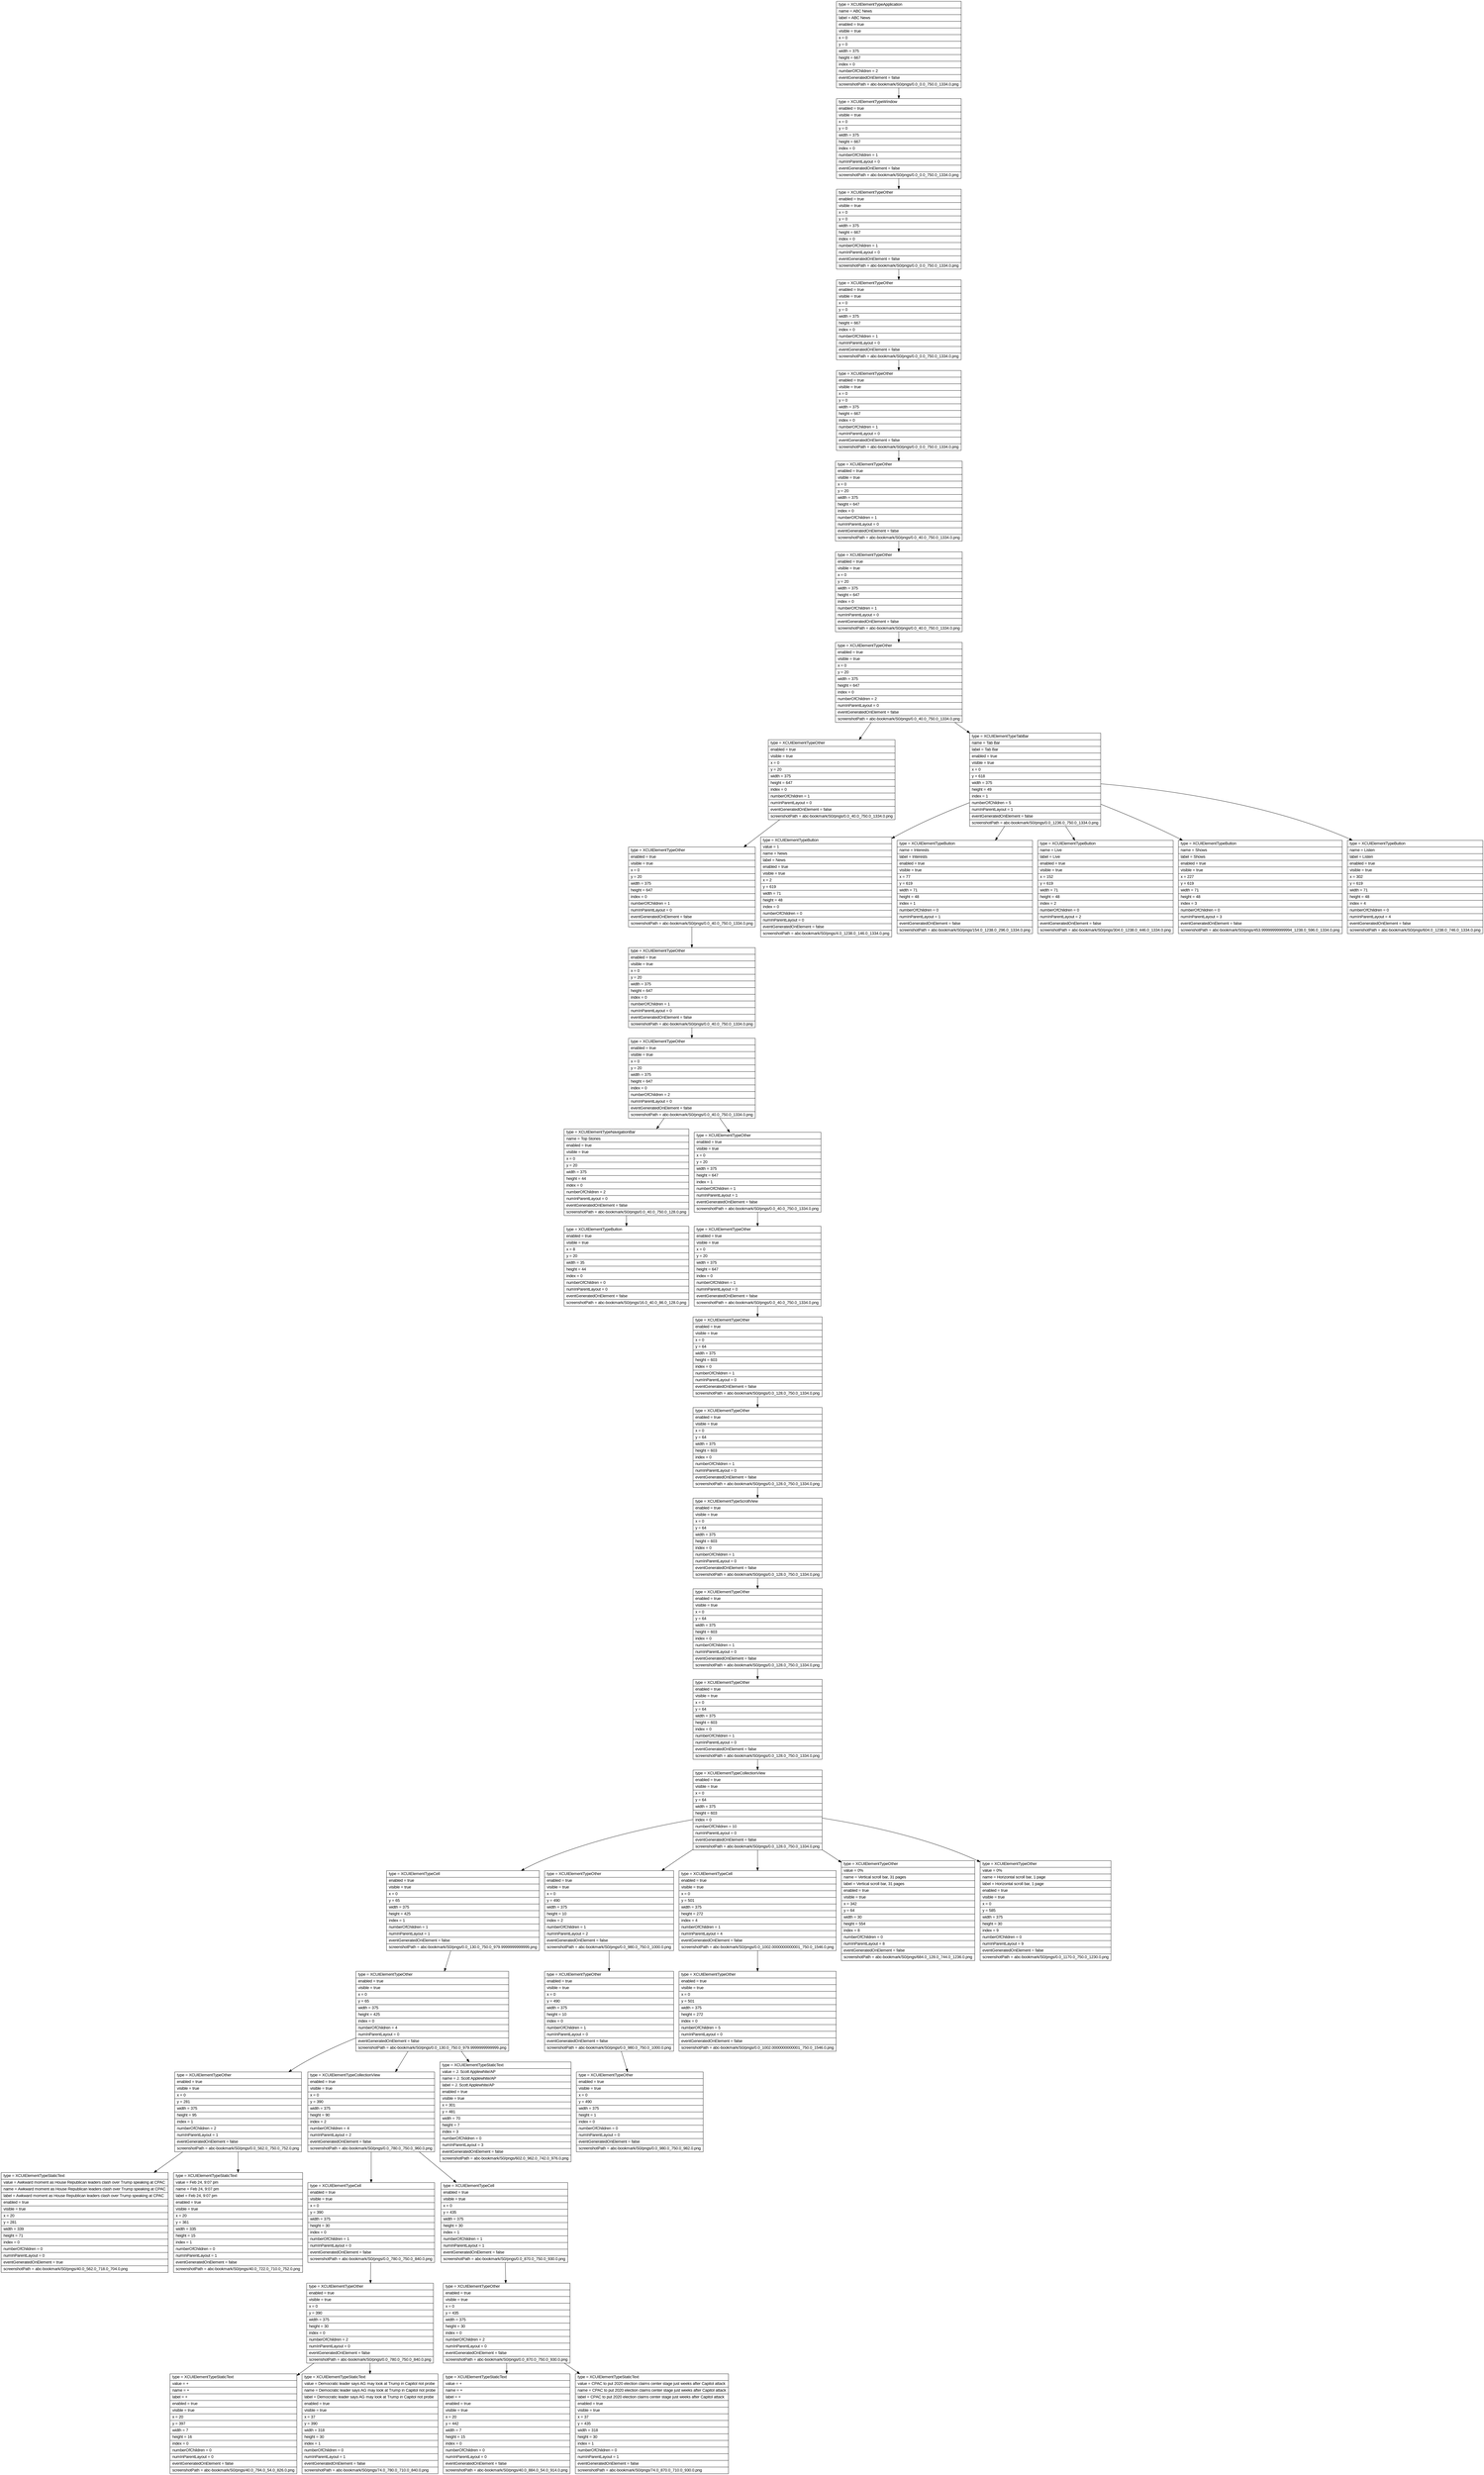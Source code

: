 digraph Layout {

	node [shape=record fontname=Arial];

	0	[label="{type = XCUIElementTypeApplication\l|name = ABC News\l|label = ABC News\l|enabled = true\l|visible = true\l|x = 0\l|y = 0\l|width = 375\l|height = 667\l|index = 0\l|numberOfChildren = 2\l|eventGeneratedOnElement = false \l|screenshotPath = abc-bookmark/S0/pngs/0.0_0.0_750.0_1334.0.png\l}"]
	1	[label="{type = XCUIElementTypeWindow\l|enabled = true\l|visible = true\l|x = 0\l|y = 0\l|width = 375\l|height = 667\l|index = 0\l|numberOfChildren = 1\l|numInParentLayout = 0\l|eventGeneratedOnElement = false \l|screenshotPath = abc-bookmark/S0/pngs/0.0_0.0_750.0_1334.0.png\l}"]
	2	[label="{type = XCUIElementTypeOther\l|enabled = true\l|visible = true\l|x = 0\l|y = 0\l|width = 375\l|height = 667\l|index = 0\l|numberOfChildren = 1\l|numInParentLayout = 0\l|eventGeneratedOnElement = false \l|screenshotPath = abc-bookmark/S0/pngs/0.0_0.0_750.0_1334.0.png\l}"]
	3	[label="{type = XCUIElementTypeOther\l|enabled = true\l|visible = true\l|x = 0\l|y = 0\l|width = 375\l|height = 667\l|index = 0\l|numberOfChildren = 1\l|numInParentLayout = 0\l|eventGeneratedOnElement = false \l|screenshotPath = abc-bookmark/S0/pngs/0.0_0.0_750.0_1334.0.png\l}"]
	4	[label="{type = XCUIElementTypeOther\l|enabled = true\l|visible = true\l|x = 0\l|y = 0\l|width = 375\l|height = 667\l|index = 0\l|numberOfChildren = 1\l|numInParentLayout = 0\l|eventGeneratedOnElement = false \l|screenshotPath = abc-bookmark/S0/pngs/0.0_0.0_750.0_1334.0.png\l}"]
	5	[label="{type = XCUIElementTypeOther\l|enabled = true\l|visible = true\l|x = 0\l|y = 20\l|width = 375\l|height = 647\l|index = 0\l|numberOfChildren = 1\l|numInParentLayout = 0\l|eventGeneratedOnElement = false \l|screenshotPath = abc-bookmark/S0/pngs/0.0_40.0_750.0_1334.0.png\l}"]
	6	[label="{type = XCUIElementTypeOther\l|enabled = true\l|visible = true\l|x = 0\l|y = 20\l|width = 375\l|height = 647\l|index = 0\l|numberOfChildren = 1\l|numInParentLayout = 0\l|eventGeneratedOnElement = false \l|screenshotPath = abc-bookmark/S0/pngs/0.0_40.0_750.0_1334.0.png\l}"]
	7	[label="{type = XCUIElementTypeOther\l|enabled = true\l|visible = true\l|x = 0\l|y = 20\l|width = 375\l|height = 647\l|index = 0\l|numberOfChildren = 2\l|numInParentLayout = 0\l|eventGeneratedOnElement = false \l|screenshotPath = abc-bookmark/S0/pngs/0.0_40.0_750.0_1334.0.png\l}"]
	8	[label="{type = XCUIElementTypeOther\l|enabled = true\l|visible = true\l|x = 0\l|y = 20\l|width = 375\l|height = 647\l|index = 0\l|numberOfChildren = 1\l|numInParentLayout = 0\l|eventGeneratedOnElement = false \l|screenshotPath = abc-bookmark/S0/pngs/0.0_40.0_750.0_1334.0.png\l}"]
	9	[label="{type = XCUIElementTypeTabBar\l|name = Tab Bar\l|label = Tab Bar\l|enabled = true\l|visible = true\l|x = 0\l|y = 618\l|width = 375\l|height = 49\l|index = 1\l|numberOfChildren = 5\l|numInParentLayout = 1\l|eventGeneratedOnElement = false \l|screenshotPath = abc-bookmark/S0/pngs/0.0_1236.0_750.0_1334.0.png\l}"]
	10	[label="{type = XCUIElementTypeOther\l|enabled = true\l|visible = true\l|x = 0\l|y = 20\l|width = 375\l|height = 647\l|index = 0\l|numberOfChildren = 1\l|numInParentLayout = 0\l|eventGeneratedOnElement = false \l|screenshotPath = abc-bookmark/S0/pngs/0.0_40.0_750.0_1334.0.png\l}"]
	11	[label="{type = XCUIElementTypeButton\l|value = 1\l|name = News\l|label = News\l|enabled = true\l|visible = true\l|x = 2\l|y = 619\l|width = 71\l|height = 48\l|index = 0\l|numberOfChildren = 0\l|numInParentLayout = 0\l|eventGeneratedOnElement = false \l|screenshotPath = abc-bookmark/S0/pngs/4.0_1238.0_146.0_1334.0.png\l}"]
	12	[label="{type = XCUIElementTypeButton\l|name = Interests\l|label = Interests\l|enabled = true\l|visible = true\l|x = 77\l|y = 619\l|width = 71\l|height = 48\l|index = 1\l|numberOfChildren = 0\l|numInParentLayout = 1\l|eventGeneratedOnElement = false \l|screenshotPath = abc-bookmark/S0/pngs/154.0_1238.0_296.0_1334.0.png\l}"]
	13	[label="{type = XCUIElementTypeButton\l|name = Live\l|label = Live\l|enabled = true\l|visible = true\l|x = 152\l|y = 619\l|width = 71\l|height = 48\l|index = 2\l|numberOfChildren = 0\l|numInParentLayout = 2\l|eventGeneratedOnElement = false \l|screenshotPath = abc-bookmark/S0/pngs/304.0_1238.0_446.0_1334.0.png\l}"]
	14	[label="{type = XCUIElementTypeButton\l|name = Shows\l|label = Shows\l|enabled = true\l|visible = true\l|x = 227\l|y = 619\l|width = 71\l|height = 48\l|index = 3\l|numberOfChildren = 0\l|numInParentLayout = 3\l|eventGeneratedOnElement = false \l|screenshotPath = abc-bookmark/S0/pngs/453.99999999999994_1238.0_596.0_1334.0.png\l}"]
	15	[label="{type = XCUIElementTypeButton\l|name = Listen\l|label = Listen\l|enabled = true\l|visible = true\l|x = 302\l|y = 619\l|width = 71\l|height = 48\l|index = 4\l|numberOfChildren = 0\l|numInParentLayout = 4\l|eventGeneratedOnElement = false \l|screenshotPath = abc-bookmark/S0/pngs/604.0_1238.0_746.0_1334.0.png\l}"]
	16	[label="{type = XCUIElementTypeOther\l|enabled = true\l|visible = true\l|x = 0\l|y = 20\l|width = 375\l|height = 647\l|index = 0\l|numberOfChildren = 1\l|numInParentLayout = 0\l|eventGeneratedOnElement = false \l|screenshotPath = abc-bookmark/S0/pngs/0.0_40.0_750.0_1334.0.png\l}"]
	17	[label="{type = XCUIElementTypeOther\l|enabled = true\l|visible = true\l|x = 0\l|y = 20\l|width = 375\l|height = 647\l|index = 0\l|numberOfChildren = 2\l|numInParentLayout = 0\l|eventGeneratedOnElement = false \l|screenshotPath = abc-bookmark/S0/pngs/0.0_40.0_750.0_1334.0.png\l}"]
	18	[label="{type = XCUIElementTypeNavigationBar\l|name = Top Stories\l|enabled = true\l|visible = true\l|x = 0\l|y = 20\l|width = 375\l|height = 44\l|index = 0\l|numberOfChildren = 2\l|numInParentLayout = 0\l|eventGeneratedOnElement = false \l|screenshotPath = abc-bookmark/S0/pngs/0.0_40.0_750.0_128.0.png\l}"]
	19	[label="{type = XCUIElementTypeOther\l|enabled = true\l|visible = true\l|x = 0\l|y = 20\l|width = 375\l|height = 647\l|index = 1\l|numberOfChildren = 1\l|numInParentLayout = 1\l|eventGeneratedOnElement = false \l|screenshotPath = abc-bookmark/S0/pngs/0.0_40.0_750.0_1334.0.png\l}"]
	20	[label="{type = XCUIElementTypeButton\l|enabled = true\l|visible = true\l|x = 8\l|y = 20\l|width = 35\l|height = 44\l|index = 0\l|numberOfChildren = 0\l|numInParentLayout = 0\l|eventGeneratedOnElement = false \l|screenshotPath = abc-bookmark/S0/pngs/16.0_40.0_86.0_128.0.png\l}"]
	21	[label="{type = XCUIElementTypeOther\l|enabled = true\l|visible = true\l|x = 0\l|y = 20\l|width = 375\l|height = 647\l|index = 0\l|numberOfChildren = 1\l|numInParentLayout = 0\l|eventGeneratedOnElement = false \l|screenshotPath = abc-bookmark/S0/pngs/0.0_40.0_750.0_1334.0.png\l}"]
	22	[label="{type = XCUIElementTypeOther\l|enabled = true\l|visible = true\l|x = 0\l|y = 64\l|width = 375\l|height = 603\l|index = 0\l|numberOfChildren = 1\l|numInParentLayout = 0\l|eventGeneratedOnElement = false \l|screenshotPath = abc-bookmark/S0/pngs/0.0_128.0_750.0_1334.0.png\l}"]
	23	[label="{type = XCUIElementTypeOther\l|enabled = true\l|visible = true\l|x = 0\l|y = 64\l|width = 375\l|height = 603\l|index = 0\l|numberOfChildren = 1\l|numInParentLayout = 0\l|eventGeneratedOnElement = false \l|screenshotPath = abc-bookmark/S0/pngs/0.0_128.0_750.0_1334.0.png\l}"]
	24	[label="{type = XCUIElementTypeScrollView\l|enabled = true\l|visible = true\l|x = 0\l|y = 64\l|width = 375\l|height = 603\l|index = 0\l|numberOfChildren = 1\l|numInParentLayout = 0\l|eventGeneratedOnElement = false \l|screenshotPath = abc-bookmark/S0/pngs/0.0_128.0_750.0_1334.0.png\l}"]
	25	[label="{type = XCUIElementTypeOther\l|enabled = true\l|visible = true\l|x = 0\l|y = 64\l|width = 375\l|height = 603\l|index = 0\l|numberOfChildren = 1\l|numInParentLayout = 0\l|eventGeneratedOnElement = false \l|screenshotPath = abc-bookmark/S0/pngs/0.0_128.0_750.0_1334.0.png\l}"]
	26	[label="{type = XCUIElementTypeOther\l|enabled = true\l|visible = true\l|x = 0\l|y = 64\l|width = 375\l|height = 603\l|index = 0\l|numberOfChildren = 1\l|numInParentLayout = 0\l|eventGeneratedOnElement = false \l|screenshotPath = abc-bookmark/S0/pngs/0.0_128.0_750.0_1334.0.png\l}"]
	27	[label="{type = XCUIElementTypeCollectionView\l|enabled = true\l|visible = true\l|x = 0\l|y = 64\l|width = 375\l|height = 603\l|index = 0\l|numberOfChildren = 10\l|numInParentLayout = 0\l|eventGeneratedOnElement = false \l|screenshotPath = abc-bookmark/S0/pngs/0.0_128.0_750.0_1334.0.png\l}"]
	28	[label="{type = XCUIElementTypeCell\l|enabled = true\l|visible = true\l|x = 0\l|y = 65\l|width = 375\l|height = 425\l|index = 1\l|numberOfChildren = 1\l|numInParentLayout = 1\l|eventGeneratedOnElement = false \l|screenshotPath = abc-bookmark/S0/pngs/0.0_130.0_750.0_979.9999999999999.png\l}"]
	29	[label="{type = XCUIElementTypeOther\l|enabled = true\l|visible = true\l|x = 0\l|y = 490\l|width = 375\l|height = 10\l|index = 2\l|numberOfChildren = 1\l|numInParentLayout = 2\l|eventGeneratedOnElement = false \l|screenshotPath = abc-bookmark/S0/pngs/0.0_980.0_750.0_1000.0.png\l}"]
	30	[label="{type = XCUIElementTypeCell\l|enabled = true\l|visible = true\l|x = 0\l|y = 501\l|width = 375\l|height = 272\l|index = 4\l|numberOfChildren = 1\l|numInParentLayout = 4\l|eventGeneratedOnElement = false \l|screenshotPath = abc-bookmark/S0/pngs/0.0_1002.0000000000001_750.0_1546.0.png\l}"]
	31	[label="{type = XCUIElementTypeOther\l|value = 0%\l|name = Vertical scroll bar, 31 pages\l|label = Vertical scroll bar, 31 pages\l|enabled = true\l|visible = true\l|x = 342\l|y = 64\l|width = 30\l|height = 554\l|index = 8\l|numberOfChildren = 0\l|numInParentLayout = 8\l|eventGeneratedOnElement = false \l|screenshotPath = abc-bookmark/S0/pngs/684.0_128.0_744.0_1236.0.png\l}"]
	32	[label="{type = XCUIElementTypeOther\l|value = 0%\l|name = Horizontal scroll bar, 1 page\l|label = Horizontal scroll bar, 1 page\l|enabled = true\l|visible = true\l|x = 0\l|y = 585\l|width = 375\l|height = 30\l|index = 9\l|numberOfChildren = 0\l|numInParentLayout = 9\l|eventGeneratedOnElement = false \l|screenshotPath = abc-bookmark/S0/pngs/0.0_1170.0_750.0_1230.0.png\l}"]
	33	[label="{type = XCUIElementTypeOther\l|enabled = true\l|visible = true\l|x = 0\l|y = 65\l|width = 375\l|height = 425\l|index = 0\l|numberOfChildren = 4\l|numInParentLayout = 0\l|eventGeneratedOnElement = false \l|screenshotPath = abc-bookmark/S0/pngs/0.0_130.0_750.0_979.9999999999999.png\l}"]
	34	[label="{type = XCUIElementTypeOther\l|enabled = true\l|visible = true\l|x = 0\l|y = 490\l|width = 375\l|height = 10\l|index = 0\l|numberOfChildren = 1\l|numInParentLayout = 0\l|eventGeneratedOnElement = false \l|screenshotPath = abc-bookmark/S0/pngs/0.0_980.0_750.0_1000.0.png\l}"]
	35	[label="{type = XCUIElementTypeOther\l|enabled = true\l|visible = true\l|x = 0\l|y = 501\l|width = 375\l|height = 272\l|index = 0\l|numberOfChildren = 5\l|numInParentLayout = 0\l|eventGeneratedOnElement = false \l|screenshotPath = abc-bookmark/S0/pngs/0.0_1002.0000000000001_750.0_1546.0.png\l}"]
	36	[label="{type = XCUIElementTypeOther\l|enabled = true\l|visible = true\l|x = 0\l|y = 281\l|width = 375\l|height = 95\l|index = 1\l|numberOfChildren = 2\l|numInParentLayout = 1\l|eventGeneratedOnElement = false \l|screenshotPath = abc-bookmark/S0/pngs/0.0_562.0_750.0_752.0.png\l}"]
	37	[label="{type = XCUIElementTypeCollectionView\l|enabled = true\l|visible = true\l|x = 0\l|y = 390\l|width = 375\l|height = 90\l|index = 2\l|numberOfChildren = 4\l|numInParentLayout = 2\l|eventGeneratedOnElement = false \l|screenshotPath = abc-bookmark/S0/pngs/0.0_780.0_750.0_960.0.png\l}"]
	38	[label="{type = XCUIElementTypeStaticText\l|value = J. Scott Applewhite/AP\l|name = J. Scott Applewhite/AP\l|label = J. Scott Applewhite/AP\l|enabled = true\l|visible = true\l|x = 301\l|y = 481\l|width = 70\l|height = 7\l|index = 3\l|numberOfChildren = 0\l|numInParentLayout = 3\l|eventGeneratedOnElement = false \l|screenshotPath = abc-bookmark/S0/pngs/602.0_962.0_742.0_976.0.png\l}"]
	39	[label="{type = XCUIElementTypeOther\l|enabled = true\l|visible = true\l|x = 0\l|y = 490\l|width = 375\l|height = 1\l|index = 0\l|numberOfChildren = 0\l|numInParentLayout = 0\l|eventGeneratedOnElement = false \l|screenshotPath = abc-bookmark/S0/pngs/0.0_980.0_750.0_982.0.png\l}"]
	40	[label="{type = XCUIElementTypeStaticText\l|value = Awkward moment as House Republican leaders clash over Trump speaking at CPAC\l|name = Awkward moment as House Republican leaders clash over Trump speaking at CPAC\l|label = Awkward moment as House Republican leaders clash over Trump speaking at CPAC\l|enabled = true\l|visible = true\l|x = 20\l|y = 281\l|width = 339\l|height = 71\l|index = 0\l|numberOfChildren = 0\l|numInParentLayout = 0\l|eventGeneratedOnElement = true \l|screenshotPath = abc-bookmark/S0/pngs/40.0_562.0_718.0_704.0.png\l}"]
	41	[label="{type = XCUIElementTypeStaticText\l|value = Feb 24, 9:07 pm\l|name = Feb 24, 9:07 pm\l|label = Feb 24, 9:07 pm\l|enabled = true\l|visible = true\l|x = 20\l|y = 361\l|width = 335\l|height = 15\l|index = 1\l|numberOfChildren = 0\l|numInParentLayout = 1\l|eventGeneratedOnElement = false \l|screenshotPath = abc-bookmark/S0/pngs/40.0_722.0_710.0_752.0.png\l}"]
	42	[label="{type = XCUIElementTypeCell\l|enabled = true\l|visible = true\l|x = 0\l|y = 390\l|width = 375\l|height = 30\l|index = 0\l|numberOfChildren = 1\l|numInParentLayout = 0\l|eventGeneratedOnElement = false \l|screenshotPath = abc-bookmark/S0/pngs/0.0_780.0_750.0_840.0.png\l}"]
	43	[label="{type = XCUIElementTypeCell\l|enabled = true\l|visible = true\l|x = 0\l|y = 435\l|width = 375\l|height = 30\l|index = 1\l|numberOfChildren = 1\l|numInParentLayout = 1\l|eventGeneratedOnElement = false \l|screenshotPath = abc-bookmark/S0/pngs/0.0_870.0_750.0_930.0.png\l}"]
	44	[label="{type = XCUIElementTypeOther\l|enabled = true\l|visible = true\l|x = 0\l|y = 390\l|width = 375\l|height = 30\l|index = 0\l|numberOfChildren = 2\l|numInParentLayout = 0\l|eventGeneratedOnElement = false \l|screenshotPath = abc-bookmark/S0/pngs/0.0_780.0_750.0_840.0.png\l}"]
	45	[label="{type = XCUIElementTypeOther\l|enabled = true\l|visible = true\l|x = 0\l|y = 435\l|width = 375\l|height = 30\l|index = 0\l|numberOfChildren = 2\l|numInParentLayout = 0\l|eventGeneratedOnElement = false \l|screenshotPath = abc-bookmark/S0/pngs/0.0_870.0_750.0_930.0.png\l}"]
	46	[label="{type = XCUIElementTypeStaticText\l|value = +\l|name = +\l|label = +\l|enabled = true\l|visible = true\l|x = 20\l|y = 397\l|width = 7\l|height = 16\l|index = 0\l|numberOfChildren = 0\l|numInParentLayout = 0\l|eventGeneratedOnElement = false \l|screenshotPath = abc-bookmark/S0/pngs/40.0_794.0_54.0_826.0.png\l}"]
	47	[label="{type = XCUIElementTypeStaticText\l|value = Democratic leader says AG may look at Trump in Capitol riot probe\l|name = Democratic leader says AG may look at Trump in Capitol riot probe\l|label = Democratic leader says AG may look at Trump in Capitol riot probe\l|enabled = true\l|visible = true\l|x = 37\l|y = 390\l|width = 318\l|height = 30\l|index = 1\l|numberOfChildren = 0\l|numInParentLayout = 1\l|eventGeneratedOnElement = false \l|screenshotPath = abc-bookmark/S0/pngs/74.0_780.0_710.0_840.0.png\l}"]
	48	[label="{type = XCUIElementTypeStaticText\l|value = +\l|name = +\l|label = +\l|enabled = true\l|visible = true\l|x = 20\l|y = 442\l|width = 7\l|height = 15\l|index = 0\l|numberOfChildren = 0\l|numInParentLayout = 0\l|eventGeneratedOnElement = false \l|screenshotPath = abc-bookmark/S0/pngs/40.0_884.0_54.0_914.0.png\l}"]
	49	[label="{type = XCUIElementTypeStaticText\l|value = CPAC to put 2020 election claims center stage just weeks after Capitol attack\l|name = CPAC to put 2020 election claims center stage just weeks after Capitol attack\l|label = CPAC to put 2020 election claims center stage just weeks after Capitol attack\l|enabled = true\l|visible = true\l|x = 37\l|y = 435\l|width = 318\l|height = 30\l|index = 1\l|numberOfChildren = 0\l|numInParentLayout = 1\l|eventGeneratedOnElement = false \l|screenshotPath = abc-bookmark/S0/pngs/74.0_870.0_710.0_930.0.png\l}"]


	0 -> 1
	1 -> 2
	2 -> 3
	3 -> 4
	4 -> 5
	5 -> 6
	6 -> 7
	7 -> 8
	7 -> 9
	8 -> 10
	9 -> 11
	9 -> 12
	9 -> 13
	9 -> 14
	9 -> 15
	10 -> 16
	16 -> 17
	17 -> 18
	17 -> 19
	18 -> 20
	19 -> 21
	21 -> 22
	22 -> 23
	23 -> 24
	24 -> 25
	25 -> 26
	26 -> 27
	27 -> 28
	27 -> 29
	27 -> 30
	27 -> 31
	27 -> 32
	28 -> 33
	29 -> 34
	30 -> 35
	33 -> 36
	33 -> 37
	33 -> 38
	34 -> 39
	36 -> 40
	36 -> 41
	37 -> 42
	37 -> 43
	42 -> 44
	43 -> 45
	44 -> 46
	44 -> 47
	45 -> 48
	45 -> 49


}